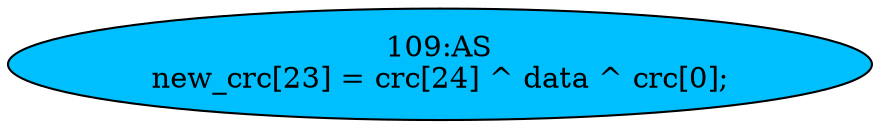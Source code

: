 strict digraph "" {
	node [label="\N"];
	"109:AS"	 [ast="<pyverilog.vparser.ast.Assign object at 0x7f1e45c570d0>",
		def_var="['new_crc']",
		fillcolor=deepskyblue,
		label="109:AS
new_crc[23] = crc[24] ^ data ^ crc[0];",
		statements="[]",
		style=filled,
		typ=Assign,
		use_var="['crc', 'data', 'crc']"];
}
